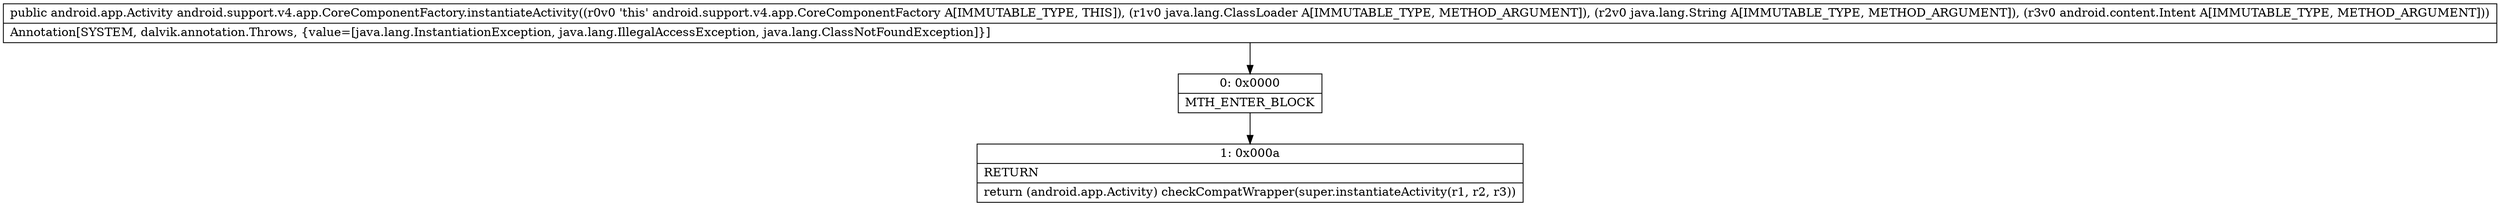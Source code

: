 digraph "CFG forandroid.support.v4.app.CoreComponentFactory.instantiateActivity(Ljava\/lang\/ClassLoader;Ljava\/lang\/String;Landroid\/content\/Intent;)Landroid\/app\/Activity;" {
Node_0 [shape=record,label="{0\:\ 0x0000|MTH_ENTER_BLOCK\l}"];
Node_1 [shape=record,label="{1\:\ 0x000a|RETURN\l|return (android.app.Activity) checkCompatWrapper(super.instantiateActivity(r1, r2, r3))\l}"];
MethodNode[shape=record,label="{public android.app.Activity android.support.v4.app.CoreComponentFactory.instantiateActivity((r0v0 'this' android.support.v4.app.CoreComponentFactory A[IMMUTABLE_TYPE, THIS]), (r1v0 java.lang.ClassLoader A[IMMUTABLE_TYPE, METHOD_ARGUMENT]), (r2v0 java.lang.String A[IMMUTABLE_TYPE, METHOD_ARGUMENT]), (r3v0 android.content.Intent A[IMMUTABLE_TYPE, METHOD_ARGUMENT]))  | Annotation[SYSTEM, dalvik.annotation.Throws, \{value=[java.lang.InstantiationException, java.lang.IllegalAccessException, java.lang.ClassNotFoundException]\}]\l}"];
MethodNode -> Node_0;
Node_0 -> Node_1;
}

